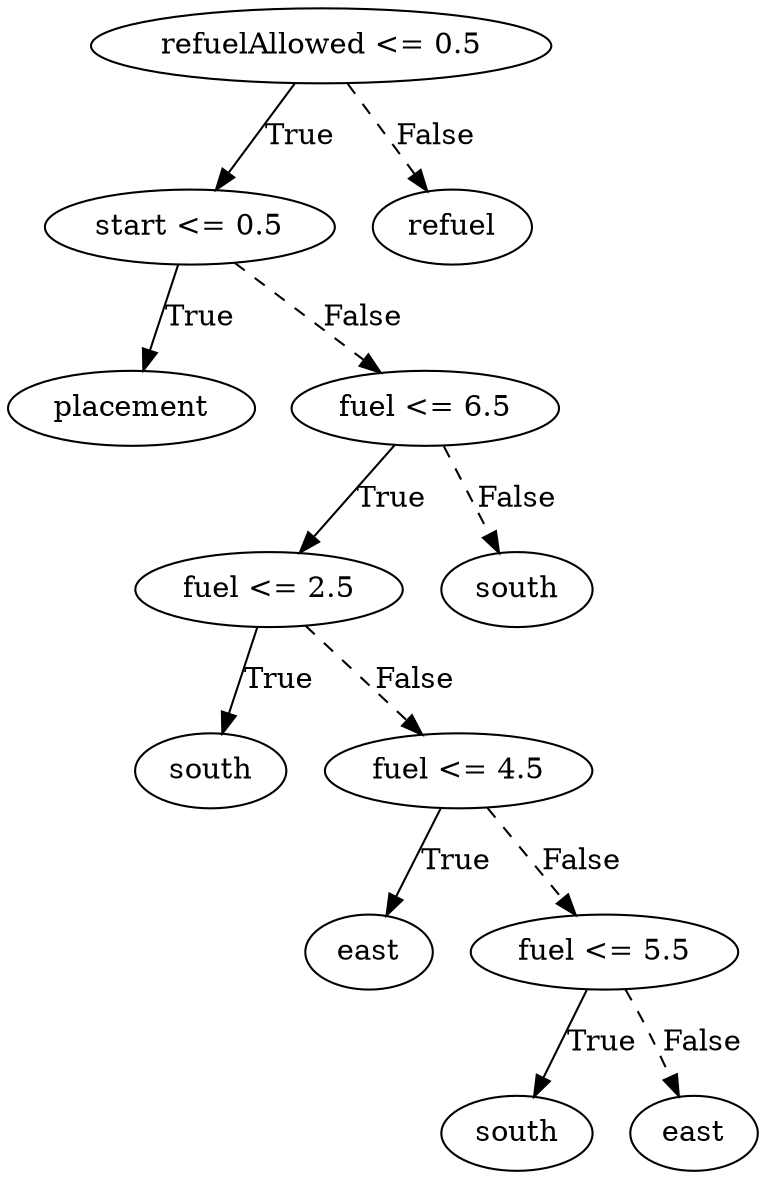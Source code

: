 digraph {
0 [label="refuelAllowed <= 0.5"];
1 [label="start <= 0.5"];
2 [label="placement"];
1 -> 2 [label="True"];
3 [label="fuel <= 6.5"];
4 [label="fuel <= 2.5"];
5 [label="south"];
4 -> 5 [label="True"];
6 [label="fuel <= 4.5"];
7 [label="east"];
6 -> 7 [label="True"];
8 [label="fuel <= 5.5"];
9 [label="south"];
8 -> 9 [label="True"];
10 [label="east"];
8 -> 10 [style="dashed", label="False"];
6 -> 8 [style="dashed", label="False"];
4 -> 6 [style="dashed", label="False"];
3 -> 4 [label="True"];
11 [label="south"];
3 -> 11 [style="dashed", label="False"];
1 -> 3 [style="dashed", label="False"];
0 -> 1 [label="True"];
12 [label="refuel"];
0 -> 12 [style="dashed", label="False"];

}